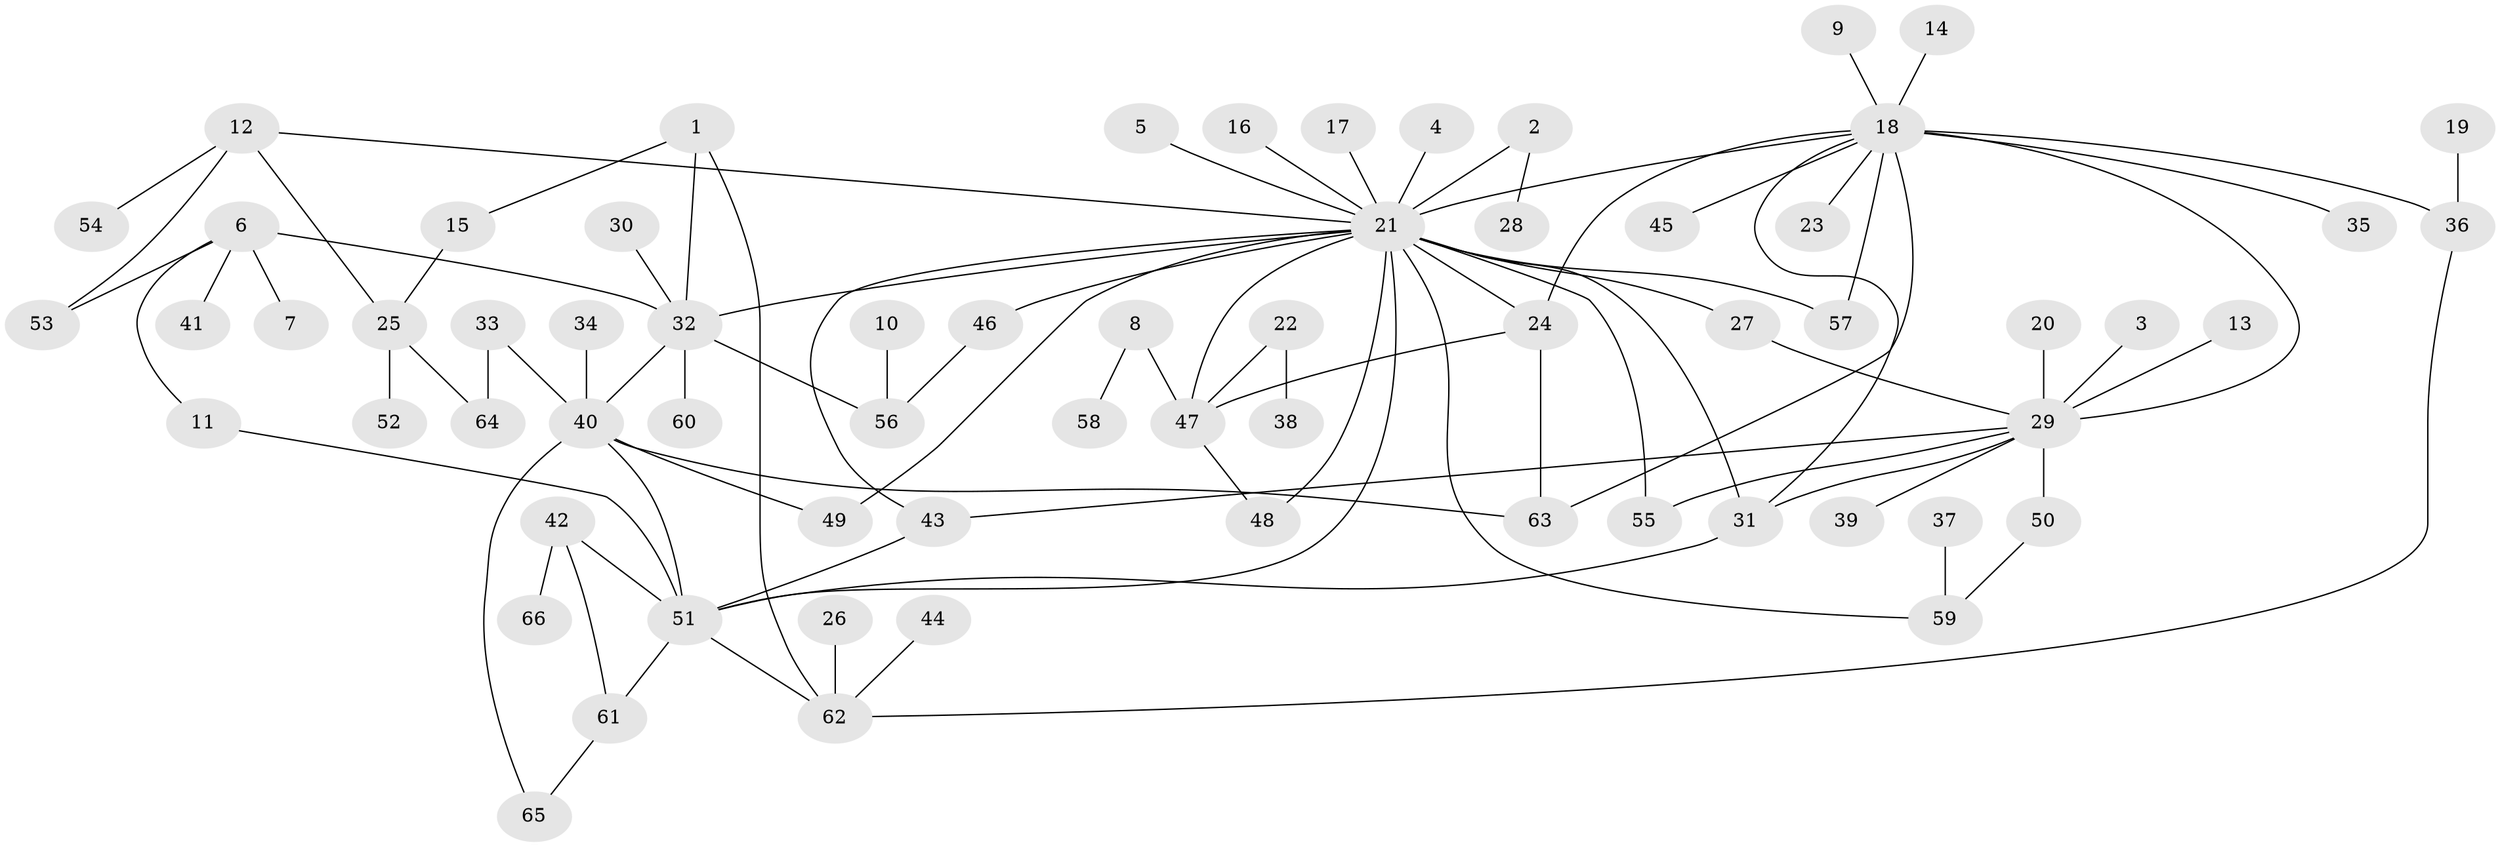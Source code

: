 // original degree distribution, {23: 0.007575757575757576, 9: 0.015151515151515152, 2: 0.23484848484848486, 6: 0.022727272727272728, 14: 0.007575757575757576, 1: 0.5151515151515151, 5: 0.045454545454545456, 3: 0.08333333333333333, 10: 0.007575757575757576, 12: 0.007575757575757576, 4: 0.05303030303030303}
// Generated by graph-tools (version 1.1) at 2025/01/03/09/25 03:01:56]
// undirected, 66 vertices, 90 edges
graph export_dot {
graph [start="1"]
  node [color=gray90,style=filled];
  1;
  2;
  3;
  4;
  5;
  6;
  7;
  8;
  9;
  10;
  11;
  12;
  13;
  14;
  15;
  16;
  17;
  18;
  19;
  20;
  21;
  22;
  23;
  24;
  25;
  26;
  27;
  28;
  29;
  30;
  31;
  32;
  33;
  34;
  35;
  36;
  37;
  38;
  39;
  40;
  41;
  42;
  43;
  44;
  45;
  46;
  47;
  48;
  49;
  50;
  51;
  52;
  53;
  54;
  55;
  56;
  57;
  58;
  59;
  60;
  61;
  62;
  63;
  64;
  65;
  66;
  1 -- 15 [weight=1.0];
  1 -- 32 [weight=1.0];
  1 -- 62 [weight=1.0];
  2 -- 21 [weight=1.0];
  2 -- 28 [weight=1.0];
  3 -- 29 [weight=1.0];
  4 -- 21 [weight=1.0];
  5 -- 21 [weight=1.0];
  6 -- 7 [weight=1.0];
  6 -- 11 [weight=1.0];
  6 -- 32 [weight=1.0];
  6 -- 41 [weight=1.0];
  6 -- 53 [weight=1.0];
  8 -- 47 [weight=1.0];
  8 -- 58 [weight=1.0];
  9 -- 18 [weight=1.0];
  10 -- 56 [weight=1.0];
  11 -- 51 [weight=1.0];
  12 -- 21 [weight=1.0];
  12 -- 25 [weight=1.0];
  12 -- 53 [weight=1.0];
  12 -- 54 [weight=1.0];
  13 -- 29 [weight=1.0];
  14 -- 18 [weight=1.0];
  15 -- 25 [weight=1.0];
  16 -- 21 [weight=1.0];
  17 -- 21 [weight=1.0];
  18 -- 21 [weight=1.0];
  18 -- 23 [weight=1.0];
  18 -- 24 [weight=1.0];
  18 -- 29 [weight=1.0];
  18 -- 31 [weight=1.0];
  18 -- 35 [weight=1.0];
  18 -- 36 [weight=1.0];
  18 -- 45 [weight=1.0];
  18 -- 57 [weight=2.0];
  18 -- 63 [weight=1.0];
  19 -- 36 [weight=1.0];
  20 -- 29 [weight=1.0];
  21 -- 24 [weight=1.0];
  21 -- 27 [weight=1.0];
  21 -- 31 [weight=1.0];
  21 -- 32 [weight=1.0];
  21 -- 43 [weight=1.0];
  21 -- 46 [weight=1.0];
  21 -- 47 [weight=1.0];
  21 -- 48 [weight=1.0];
  21 -- 49 [weight=1.0];
  21 -- 51 [weight=1.0];
  21 -- 55 [weight=1.0];
  21 -- 57 [weight=1.0];
  21 -- 59 [weight=1.0];
  22 -- 38 [weight=1.0];
  22 -- 47 [weight=1.0];
  24 -- 47 [weight=1.0];
  24 -- 63 [weight=1.0];
  25 -- 52 [weight=1.0];
  25 -- 64 [weight=1.0];
  26 -- 62 [weight=1.0];
  27 -- 29 [weight=1.0];
  29 -- 31 [weight=1.0];
  29 -- 39 [weight=1.0];
  29 -- 43 [weight=1.0];
  29 -- 50 [weight=1.0];
  29 -- 55 [weight=1.0];
  30 -- 32 [weight=1.0];
  31 -- 51 [weight=1.0];
  32 -- 40 [weight=1.0];
  32 -- 56 [weight=1.0];
  32 -- 60 [weight=1.0];
  33 -- 40 [weight=1.0];
  33 -- 64 [weight=1.0];
  34 -- 40 [weight=1.0];
  36 -- 62 [weight=1.0];
  37 -- 59 [weight=1.0];
  40 -- 49 [weight=1.0];
  40 -- 51 [weight=1.0];
  40 -- 63 [weight=1.0];
  40 -- 65 [weight=1.0];
  42 -- 51 [weight=1.0];
  42 -- 61 [weight=1.0];
  42 -- 66 [weight=1.0];
  43 -- 51 [weight=1.0];
  44 -- 62 [weight=1.0];
  46 -- 56 [weight=1.0];
  47 -- 48 [weight=1.0];
  50 -- 59 [weight=1.0];
  51 -- 61 [weight=1.0];
  51 -- 62 [weight=1.0];
  61 -- 65 [weight=1.0];
}
